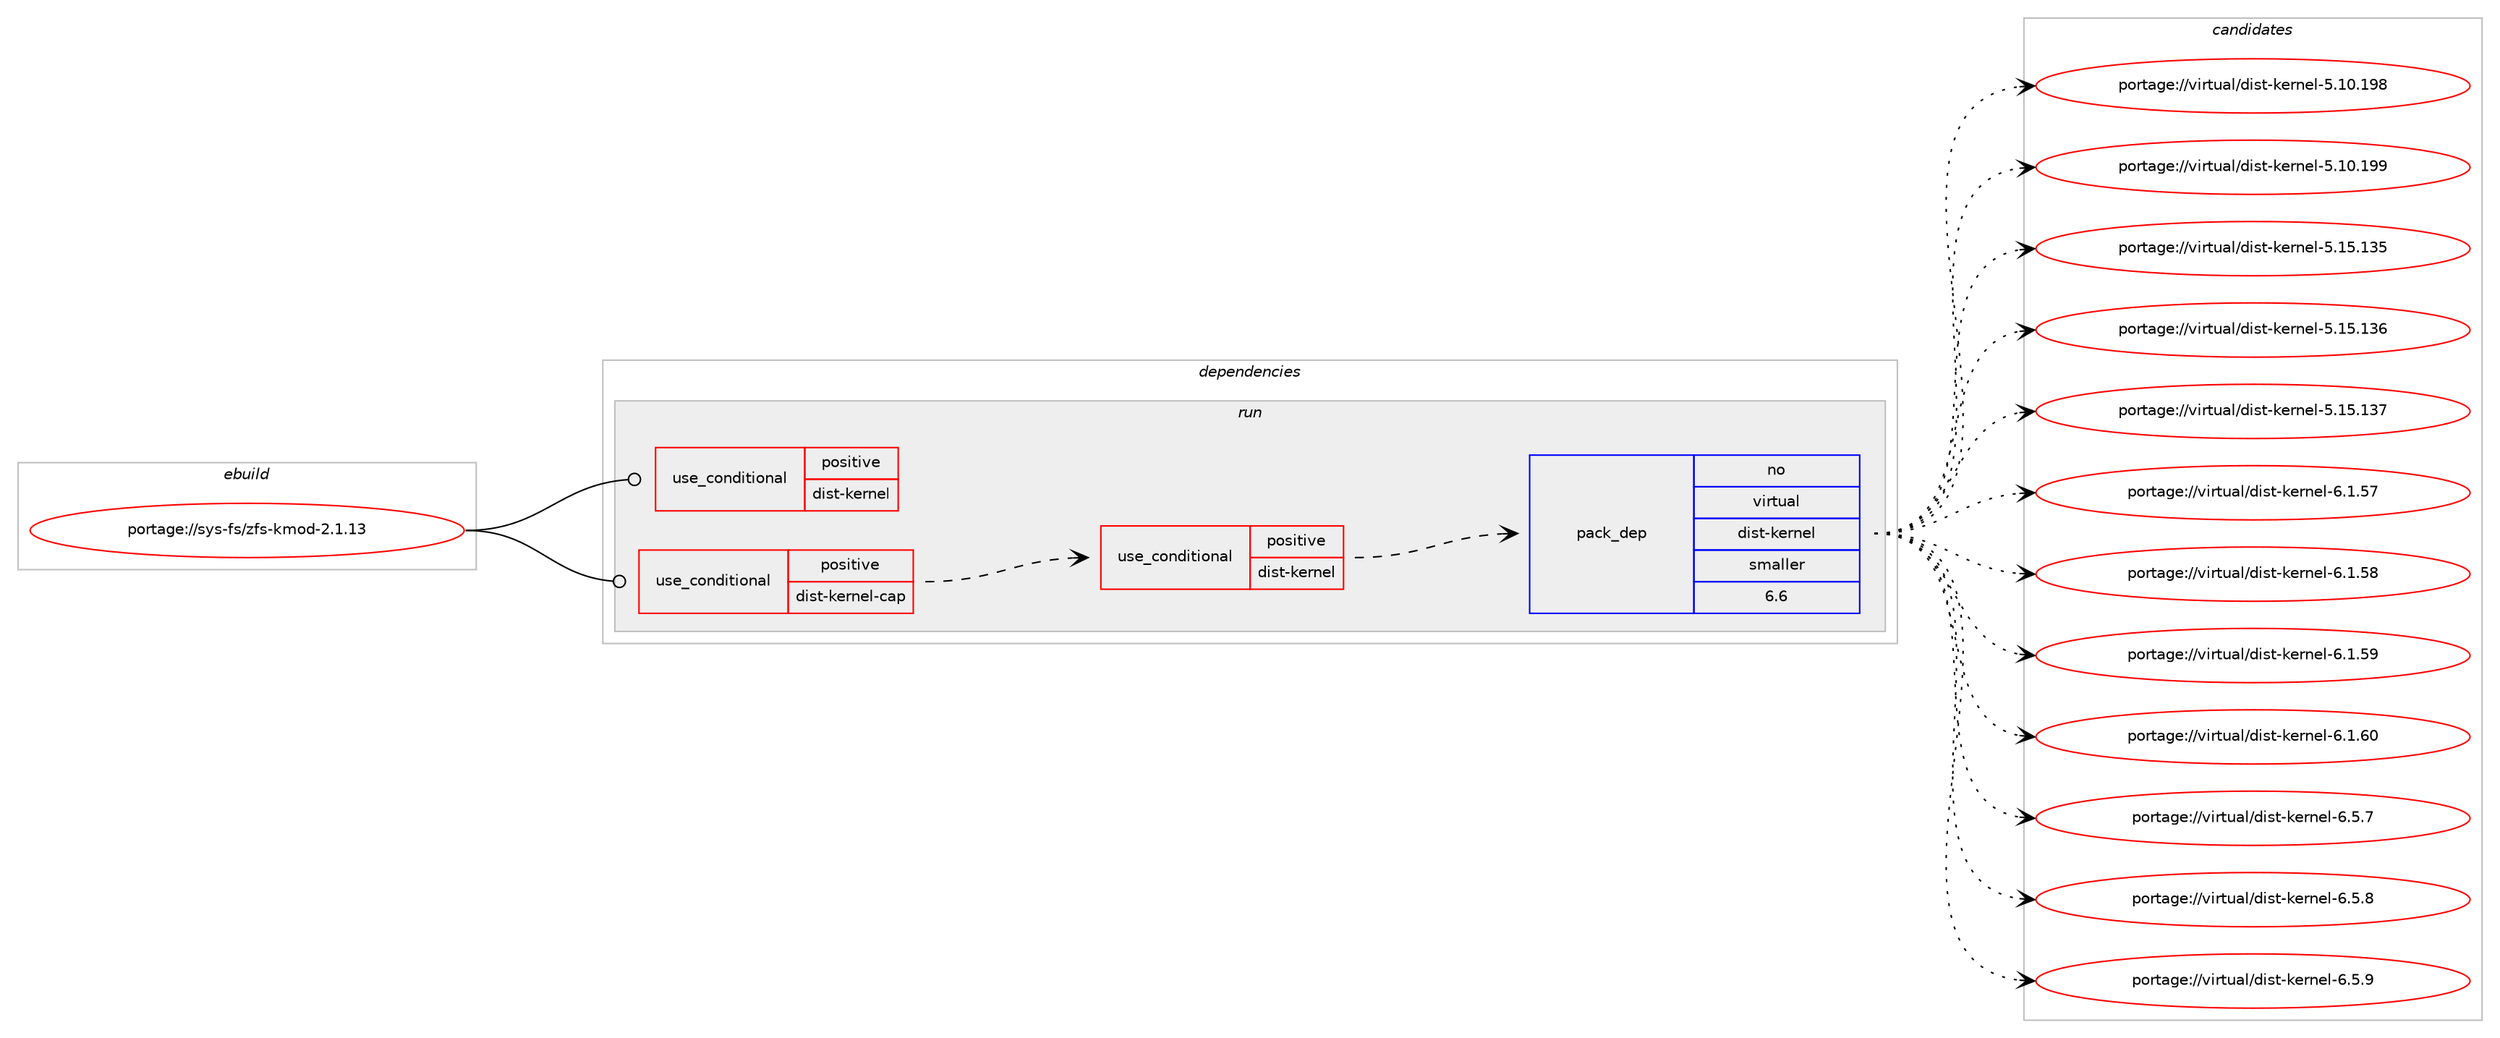 digraph prolog {

# *************
# Graph options
# *************

newrank=true;
concentrate=true;
compound=true;
graph [rankdir=LR,fontname=Helvetica,fontsize=10,ranksep=1.5];#, ranksep=2.5, nodesep=0.2];
edge  [arrowhead=vee];
node  [fontname=Helvetica,fontsize=10];

# **********
# The ebuild
# **********

subgraph cluster_leftcol {
color=gray;
label=<<i>ebuild</i>>;
id [label="portage://sys-fs/zfs-kmod-2.1.13", color=red, width=4, href="../sys-fs/zfs-kmod-2.1.13.svg"];
}

# ****************
# The dependencies
# ****************

subgraph cluster_midcol {
color=gray;
label=<<i>dependencies</i>>;
subgraph cluster_compile {
fillcolor="#eeeeee";
style=filled;
label=<<i>compile</i>>;
# *** BEGIN UNKNOWN DEPENDENCY TYPE (TODO) ***
# id -> package_dependency(portage://sys-fs/zfs-kmod-2.1.13,install,no,virtual,linux-sources,none,[,,],[],[])
# *** END UNKNOWN DEPENDENCY TYPE (TODO) ***

}
subgraph cluster_compileandrun {
fillcolor="#eeeeee";
style=filled;
label=<<i>compile and run</i>>;
}
subgraph cluster_run {
fillcolor="#eeeeee";
style=filled;
label=<<i>run</i>>;
subgraph cond147 {
dependency259 [label=<<TABLE BORDER="0" CELLBORDER="1" CELLSPACING="0" CELLPADDING="4"><TR><TD ROWSPAN="3" CELLPADDING="10">use_conditional</TD></TR><TR><TD>positive</TD></TR><TR><TD>dist-kernel</TD></TR></TABLE>>, shape=none, color=red];
# *** BEGIN UNKNOWN DEPENDENCY TYPE (TODO) ***
# dependency259 -> package_dependency(portage://sys-fs/zfs-kmod-2.1.13,run,no,virtual,dist-kernel,none,[,,],any_same_slot,[])
# *** END UNKNOWN DEPENDENCY TYPE (TODO) ***

}
id:e -> dependency259:w [weight=20,style="solid",arrowhead="odot"];
subgraph cond148 {
dependency260 [label=<<TABLE BORDER="0" CELLBORDER="1" CELLSPACING="0" CELLPADDING="4"><TR><TD ROWSPAN="3" CELLPADDING="10">use_conditional</TD></TR><TR><TD>positive</TD></TR><TR><TD>dist-kernel-cap</TD></TR></TABLE>>, shape=none, color=red];
subgraph cond149 {
dependency261 [label=<<TABLE BORDER="0" CELLBORDER="1" CELLSPACING="0" CELLPADDING="4"><TR><TD ROWSPAN="3" CELLPADDING="10">use_conditional</TD></TR><TR><TD>positive</TD></TR><TR><TD>dist-kernel</TD></TR></TABLE>>, shape=none, color=red];
subgraph pack110 {
dependency262 [label=<<TABLE BORDER="0" CELLBORDER="1" CELLSPACING="0" CELLPADDING="4" WIDTH="220"><TR><TD ROWSPAN="6" CELLPADDING="30">pack_dep</TD></TR><TR><TD WIDTH="110">no</TD></TR><TR><TD>virtual</TD></TR><TR><TD>dist-kernel</TD></TR><TR><TD>smaller</TD></TR><TR><TD>6.6</TD></TR></TABLE>>, shape=none, color=blue];
}
dependency261:e -> dependency262:w [weight=20,style="dashed",arrowhead="vee"];
}
dependency260:e -> dependency261:w [weight=20,style="dashed",arrowhead="vee"];
}
id:e -> dependency260:w [weight=20,style="solid",arrowhead="odot"];
# *** BEGIN UNKNOWN DEPENDENCY TYPE (TODO) ***
# id -> package_dependency(portage://sys-fs/zfs-kmod-2.1.13,run,no,sys-apps,kmod,none,[,,],[],[use(enable(tools),none)])
# *** END UNKNOWN DEPENDENCY TYPE (TODO) ***

}
}

# **************
# The candidates
# **************

subgraph cluster_choices {
rank=same;
color=gray;
label=<<i>candidates</i>>;

subgraph choice110 {
color=black;
nodesep=1;
choice118105114116117971084710010511511645107101114110101108455346494846495756 [label="portage://virtual/dist-kernel-5.10.198", color=red, width=4,href="../virtual/dist-kernel-5.10.198.svg"];
choice118105114116117971084710010511511645107101114110101108455346494846495757 [label="portage://virtual/dist-kernel-5.10.199", color=red, width=4,href="../virtual/dist-kernel-5.10.199.svg"];
choice118105114116117971084710010511511645107101114110101108455346495346495153 [label="portage://virtual/dist-kernel-5.15.135", color=red, width=4,href="../virtual/dist-kernel-5.15.135.svg"];
choice118105114116117971084710010511511645107101114110101108455346495346495154 [label="portage://virtual/dist-kernel-5.15.136", color=red, width=4,href="../virtual/dist-kernel-5.15.136.svg"];
choice118105114116117971084710010511511645107101114110101108455346495346495155 [label="portage://virtual/dist-kernel-5.15.137", color=red, width=4,href="../virtual/dist-kernel-5.15.137.svg"];
choice11810511411611797108471001051151164510710111411010110845544649465355 [label="portage://virtual/dist-kernel-6.1.57", color=red, width=4,href="../virtual/dist-kernel-6.1.57.svg"];
choice11810511411611797108471001051151164510710111411010110845544649465356 [label="portage://virtual/dist-kernel-6.1.58", color=red, width=4,href="../virtual/dist-kernel-6.1.58.svg"];
choice11810511411611797108471001051151164510710111411010110845544649465357 [label="portage://virtual/dist-kernel-6.1.59", color=red, width=4,href="../virtual/dist-kernel-6.1.59.svg"];
choice11810511411611797108471001051151164510710111411010110845544649465448 [label="portage://virtual/dist-kernel-6.1.60", color=red, width=4,href="../virtual/dist-kernel-6.1.60.svg"];
choice118105114116117971084710010511511645107101114110101108455446534655 [label="portage://virtual/dist-kernel-6.5.7", color=red, width=4,href="../virtual/dist-kernel-6.5.7.svg"];
choice118105114116117971084710010511511645107101114110101108455446534656 [label="portage://virtual/dist-kernel-6.5.8", color=red, width=4,href="../virtual/dist-kernel-6.5.8.svg"];
choice118105114116117971084710010511511645107101114110101108455446534657 [label="portage://virtual/dist-kernel-6.5.9", color=red, width=4,href="../virtual/dist-kernel-6.5.9.svg"];
dependency262:e -> choice118105114116117971084710010511511645107101114110101108455346494846495756:w [style=dotted,weight="100"];
dependency262:e -> choice118105114116117971084710010511511645107101114110101108455346494846495757:w [style=dotted,weight="100"];
dependency262:e -> choice118105114116117971084710010511511645107101114110101108455346495346495153:w [style=dotted,weight="100"];
dependency262:e -> choice118105114116117971084710010511511645107101114110101108455346495346495154:w [style=dotted,weight="100"];
dependency262:e -> choice118105114116117971084710010511511645107101114110101108455346495346495155:w [style=dotted,weight="100"];
dependency262:e -> choice11810511411611797108471001051151164510710111411010110845544649465355:w [style=dotted,weight="100"];
dependency262:e -> choice11810511411611797108471001051151164510710111411010110845544649465356:w [style=dotted,weight="100"];
dependency262:e -> choice11810511411611797108471001051151164510710111411010110845544649465357:w [style=dotted,weight="100"];
dependency262:e -> choice11810511411611797108471001051151164510710111411010110845544649465448:w [style=dotted,weight="100"];
dependency262:e -> choice118105114116117971084710010511511645107101114110101108455446534655:w [style=dotted,weight="100"];
dependency262:e -> choice118105114116117971084710010511511645107101114110101108455446534656:w [style=dotted,weight="100"];
dependency262:e -> choice118105114116117971084710010511511645107101114110101108455446534657:w [style=dotted,weight="100"];
}
}

}
